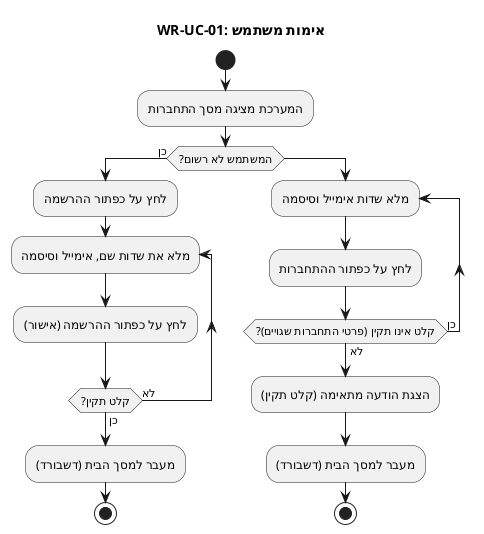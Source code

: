 @startuml
!pragma useVerticalIf on

title WR-UC-01: אימות משתמש

start
:המערכת מציגה מסך התחברות;

if (המשתמש לא רשום?) is (כן) then
    :לחץ על כפתור ההרשמה;

repeat :מלא את שדות שם, אימייל וסיסמה;
    :לחץ על כפתור ההרשמה (אישור);
repeat while (קלט תקין?) is (לא) not (כן)
    :מעבר למסך הבית (דשבורד);
    stop
       
else
    repeat :מלא שדות אימייל וסיסמה;
        :לחץ על כפתור ההתחברות;
    repeat while (קלט אינו תקין (פרטי התחברות שגויים)?) is (כן) not (לא)
    :הצגת הודעה מתאימה (קלט תקין);
    :מעבר למסך הבית (דשבורד);
    stop
endif


@enduml
